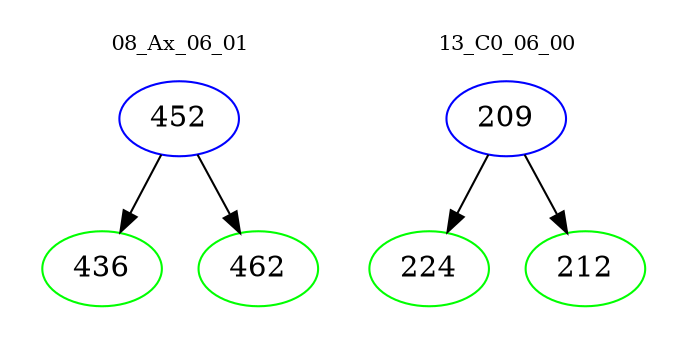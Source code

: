 digraph{
subgraph cluster_0 {
color = white
label = "08_Ax_06_01";
fontsize=10;
T0_452 [label="452", color="blue"]
T0_452 -> T0_436 [color="black"]
T0_436 [label="436", color="green"]
T0_452 -> T0_462 [color="black"]
T0_462 [label="462", color="green"]
}
subgraph cluster_1 {
color = white
label = "13_C0_06_00";
fontsize=10;
T1_209 [label="209", color="blue"]
T1_209 -> T1_224 [color="black"]
T1_224 [label="224", color="green"]
T1_209 -> T1_212 [color="black"]
T1_212 [label="212", color="green"]
}
}
